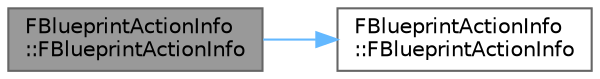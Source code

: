 digraph "FBlueprintActionInfo::FBlueprintActionInfo"
{
 // INTERACTIVE_SVG=YES
 // LATEX_PDF_SIZE
  bgcolor="transparent";
  edge [fontname=Helvetica,fontsize=10,labelfontname=Helvetica,labelfontsize=10];
  node [fontname=Helvetica,fontsize=10,shape=box,height=0.2,width=0.4];
  rankdir="LR";
  Node1 [id="Node000001",label="FBlueprintActionInfo\l::FBlueprintActionInfo",height=0.2,width=0.4,color="gray40", fillcolor="grey60", style="filled", fontcolor="black",tooltip=" "];
  Node1 -> Node2 [id="edge1_Node000001_Node000002",color="steelblue1",style="solid",tooltip=" "];
  Node2 [id="Node000002",label="FBlueprintActionInfo\l::FBlueprintActionInfo",height=0.2,width=0.4,color="grey40", fillcolor="white", style="filled",URL="$dd/d87/structFBlueprintActionInfo.html#a25d69520512c869b37357555a7239842",tooltip=" "];
}
